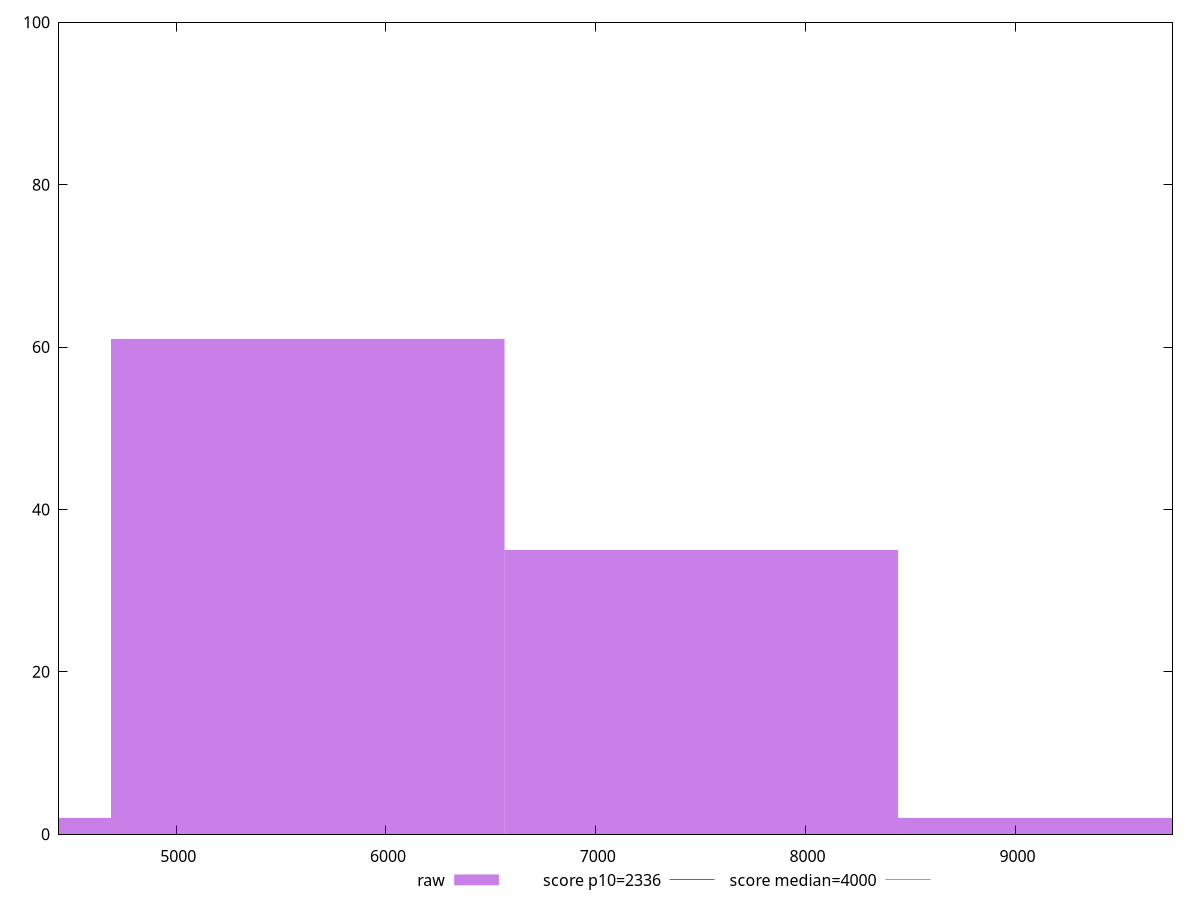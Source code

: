 reset

$raw <<EOF
3751.4662116611476 2
5627.199317491722 61
7502.932423322295 35
9378.66552915287 2
EOF

set key outside below
set boxwidth 1875.7331058305738
set xrange [4441.460999999999:9748.921000000004]
set yrange [0:100]
set trange [0:100]
set style fill transparent solid 0.5 noborder

set parametric
set terminal svg size 640, 490 enhanced background rgb 'white'
set output "reports/report_00028_2021-02-24T12-49-42.674Z/first-meaningful-paint/samples/astro/raw/histogram.svg"

plot $raw title "raw" with boxes, \
     2336,t title "score p10=2336", \
     4000,t title "score median=4000"

reset
